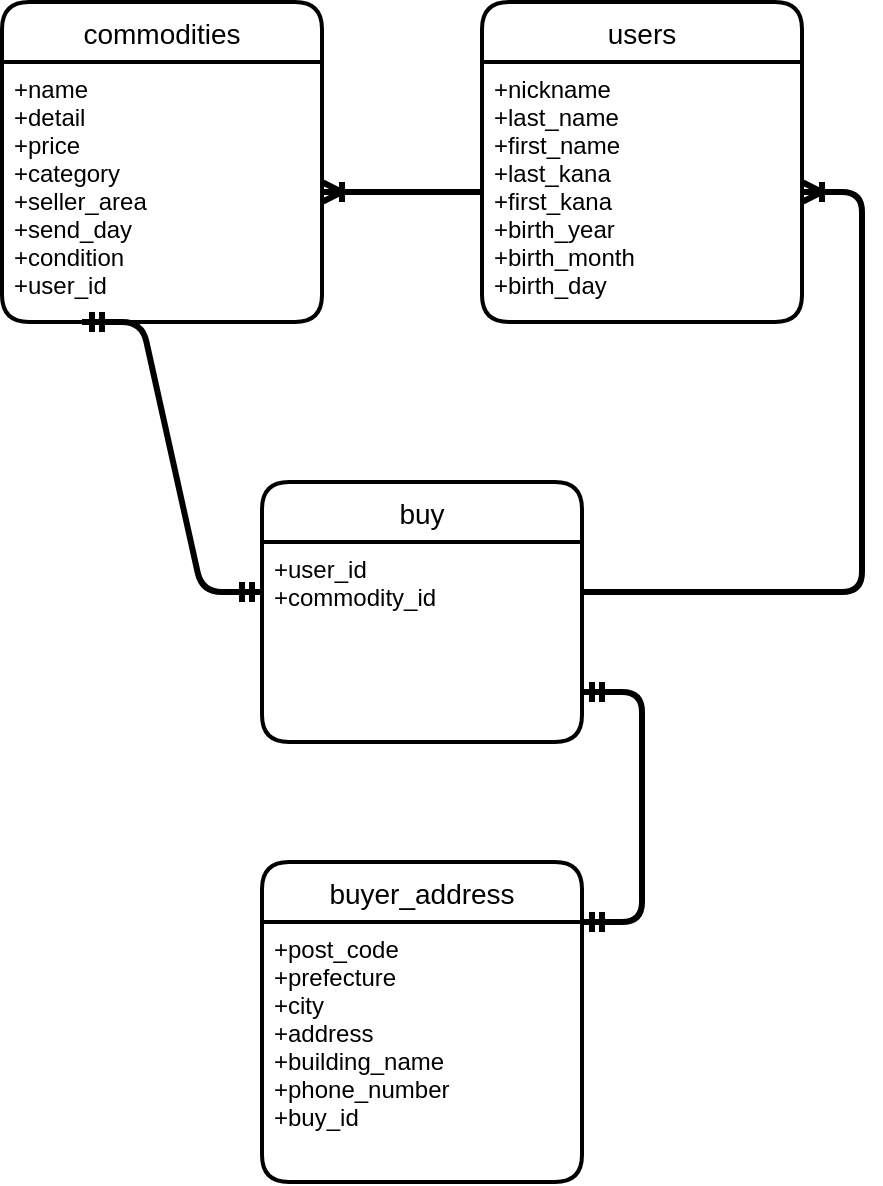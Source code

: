 <mxfile>
    <diagram id="WJA4-7QnVEWpg6S6cQAu" name="ページ1">
        <mxGraphModel dx="602" dy="682" grid="1" gridSize="10" guides="1" tooltips="1" connect="1" arrows="1" fold="1" page="1" pageScale="1" pageWidth="827" pageHeight="1169" math="0" shadow="0">
            <root>
                <mxCell id="0"/>
                <mxCell id="1" parent="0"/>
                <mxCell id="38" value="buy" style="swimlane;childLayout=stackLayout;horizontal=1;startSize=30;horizontalStack=0;rounded=1;fontSize=14;fontStyle=0;strokeWidth=2;resizeParent=0;resizeLast=1;shadow=0;dashed=0;align=center;" parent="1" vertex="1">
                    <mxGeometry x="210" y="440" width="160" height="130" as="geometry"/>
                </mxCell>
                <mxCell id="39" value="+user_id&#10;+commodity_id" style="align=left;strokeColor=none;fillColor=none;spacingLeft=4;fontSize=12;verticalAlign=top;resizable=0;rotatable=0;part=1;" parent="38" vertex="1">
                    <mxGeometry y="30" width="160" height="100" as="geometry"/>
                </mxCell>
                <mxCell id="55" value="commodities" style="swimlane;childLayout=stackLayout;horizontal=1;startSize=30;horizontalStack=0;rounded=1;fontSize=14;fontStyle=0;strokeWidth=2;resizeParent=0;resizeLast=1;shadow=0;dashed=0;align=center;" parent="1" vertex="1">
                    <mxGeometry x="80" y="200" width="160" height="160" as="geometry"/>
                </mxCell>
                <mxCell id="56" value="+name&#10;+detail&#10;+price&#10;+category&#10;+seller_area&#10;+send_day&#10;+condition&#10;+user_id&#10;" style="align=left;strokeColor=none;fillColor=none;spacingLeft=4;fontSize=12;verticalAlign=top;resizable=0;rotatable=0;part=1;" parent="55" vertex="1">
                    <mxGeometry y="30" width="160" height="130" as="geometry"/>
                </mxCell>
                <mxCell id="57" value="users" style="swimlane;childLayout=stackLayout;horizontal=1;startSize=30;horizontalStack=0;rounded=1;fontSize=14;fontStyle=0;strokeWidth=2;resizeParent=0;resizeLast=1;shadow=0;dashed=0;align=center;" parent="1" vertex="1">
                    <mxGeometry x="320" y="200" width="160" height="160" as="geometry"/>
                </mxCell>
                <mxCell id="58" value="+nickname&#10;+last_name&#10;+first_name&#10;+last_kana&#10;+first_kana&#10;+birth_year&#10;+birth_month&#10;+birth_day" style="align=left;strokeColor=none;fillColor=none;spacingLeft=4;fontSize=12;verticalAlign=top;resizable=0;rotatable=0;part=1;" parent="57" vertex="1">
                    <mxGeometry y="30" width="160" height="130" as="geometry"/>
                </mxCell>
                <mxCell id="59" value="buyer_address" style="swimlane;childLayout=stackLayout;horizontal=1;startSize=30;horizontalStack=0;rounded=1;fontSize=14;fontStyle=0;strokeWidth=2;resizeParent=0;resizeLast=1;shadow=0;dashed=0;align=center;" parent="1" vertex="1">
                    <mxGeometry x="210" y="630" width="160" height="160" as="geometry"/>
                </mxCell>
                <mxCell id="60" value="+post_code&#10;+prefecture&#10;+city&#10;+address&#10;+building_name&#10;+phone_number&#10;+buy_id" style="align=left;strokeColor=none;fillColor=none;spacingLeft=4;fontSize=12;verticalAlign=top;resizable=0;rotatable=0;part=1;" parent="59" vertex="1">
                    <mxGeometry y="30" width="160" height="130" as="geometry"/>
                </mxCell>
                <mxCell id="62" value="" style="edgeStyle=entityRelationEdgeStyle;fontSize=12;html=1;endArrow=ERoneToMany;strokeWidth=3;exitX=0;exitY=0.5;exitDx=0;exitDy=0;" parent="1" source="58" target="56" edge="1">
                    <mxGeometry width="100" height="100" relative="1" as="geometry">
                        <mxPoint x="220" y="530" as="sourcePoint"/>
                        <mxPoint x="320" y="430" as="targetPoint"/>
                    </mxGeometry>
                </mxCell>
                <mxCell id="63" value="" style="edgeStyle=entityRelationEdgeStyle;fontSize=12;html=1;endArrow=ERmandOne;startArrow=ERmandOne;strokeWidth=3;entryX=1;entryY=0.75;entryDx=0;entryDy=0;exitX=1;exitY=0;exitDx=0;exitDy=0;" parent="1" source="60" target="39" edge="1">
                    <mxGeometry width="100" height="100" relative="1" as="geometry">
                        <mxPoint x="520" y="650" as="sourcePoint"/>
                        <mxPoint x="320" y="430" as="targetPoint"/>
                    </mxGeometry>
                </mxCell>
                <mxCell id="64" value="" style="edgeStyle=entityRelationEdgeStyle;fontSize=12;html=1;endArrow=ERmandOne;startArrow=ERmandOne;strokeWidth=3;exitX=0.25;exitY=1;exitDx=0;exitDy=0;entryX=0;entryY=0.25;entryDx=0;entryDy=0;" parent="1" source="56" target="39" edge="1">
                    <mxGeometry width="100" height="100" relative="1" as="geometry">
                        <mxPoint x="20" y="300" as="sourcePoint"/>
                        <mxPoint x="80" y="495" as="targetPoint"/>
                    </mxGeometry>
                </mxCell>
                <mxCell id="66" style="edgeStyle=none;html=1;fontSize=20;strokeWidth=3;" parent="1" edge="1">
                    <mxGeometry relative="1" as="geometry">
                        <mxPoint x="480" y="515" as="targetPoint"/>
                        <mxPoint x="480" y="515" as="sourcePoint"/>
                    </mxGeometry>
                </mxCell>
                <mxCell id="67" value="" style="edgeStyle=entityRelationEdgeStyle;fontSize=12;html=1;endArrow=ERoneToMany;strokeWidth=3;exitX=1;exitY=0.25;exitDx=0;exitDy=0;" edge="1" parent="1" source="39" target="58">
                    <mxGeometry width="100" height="100" relative="1" as="geometry">
                        <mxPoint x="470" y="540" as="sourcePoint"/>
                        <mxPoint x="540" y="420" as="targetPoint"/>
                        <Array as="points">
                            <mxPoint x="520" y="500"/>
                        </Array>
                    </mxGeometry>
                </mxCell>
            </root>
        </mxGraphModel>
    </diagram>
</mxfile>